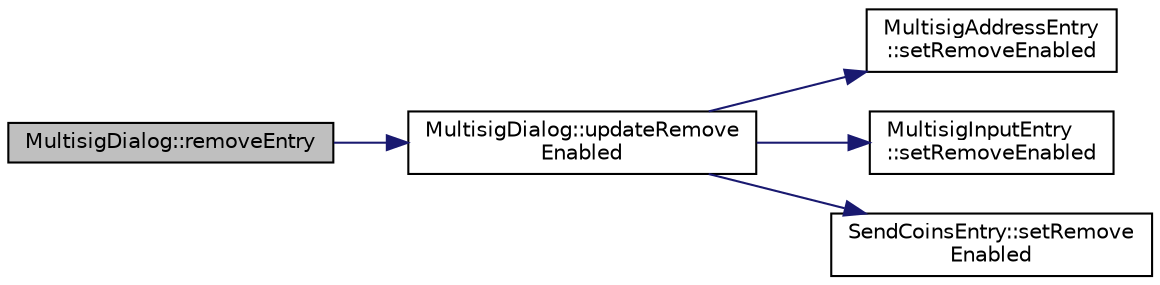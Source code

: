 digraph "MultisigDialog::removeEntry"
{
  edge [fontname="Helvetica",fontsize="10",labelfontname="Helvetica",labelfontsize="10"];
  node [fontname="Helvetica",fontsize="10",shape=record];
  rankdir="LR";
  Node190 [label="MultisigDialog::removeEntry",height=0.2,width=0.4,color="black", fillcolor="grey75", style="filled", fontcolor="black"];
  Node190 -> Node191 [color="midnightblue",fontsize="10",style="solid",fontname="Helvetica"];
  Node191 [label="MultisigDialog::updateRemove\lEnabled",height=0.2,width=0.4,color="black", fillcolor="white", style="filled",URL="$class_multisig_dialog.html#aa55e13d412a57d647f301a0269b11c6c"];
  Node191 -> Node192 [color="midnightblue",fontsize="10",style="solid",fontname="Helvetica"];
  Node192 [label="MultisigAddressEntry\l::setRemoveEnabled",height=0.2,width=0.4,color="black", fillcolor="white", style="filled",URL="$class_multisig_address_entry.html#a79381bb67358d5844120953a5889ec22"];
  Node191 -> Node193 [color="midnightblue",fontsize="10",style="solid",fontname="Helvetica"];
  Node193 [label="MultisigInputEntry\l::setRemoveEnabled",height=0.2,width=0.4,color="black", fillcolor="white", style="filled",URL="$class_multisig_input_entry.html#a5730cbfd36bf7c2535d805bfaff36349"];
  Node191 -> Node194 [color="midnightblue",fontsize="10",style="solid",fontname="Helvetica"];
  Node194 [label="SendCoinsEntry::setRemove\lEnabled",height=0.2,width=0.4,color="black", fillcolor="white", style="filled",URL="$class_send_coins_entry.html#ab4a8df95b2081b2c7c7cf40bebbcea5c"];
}

